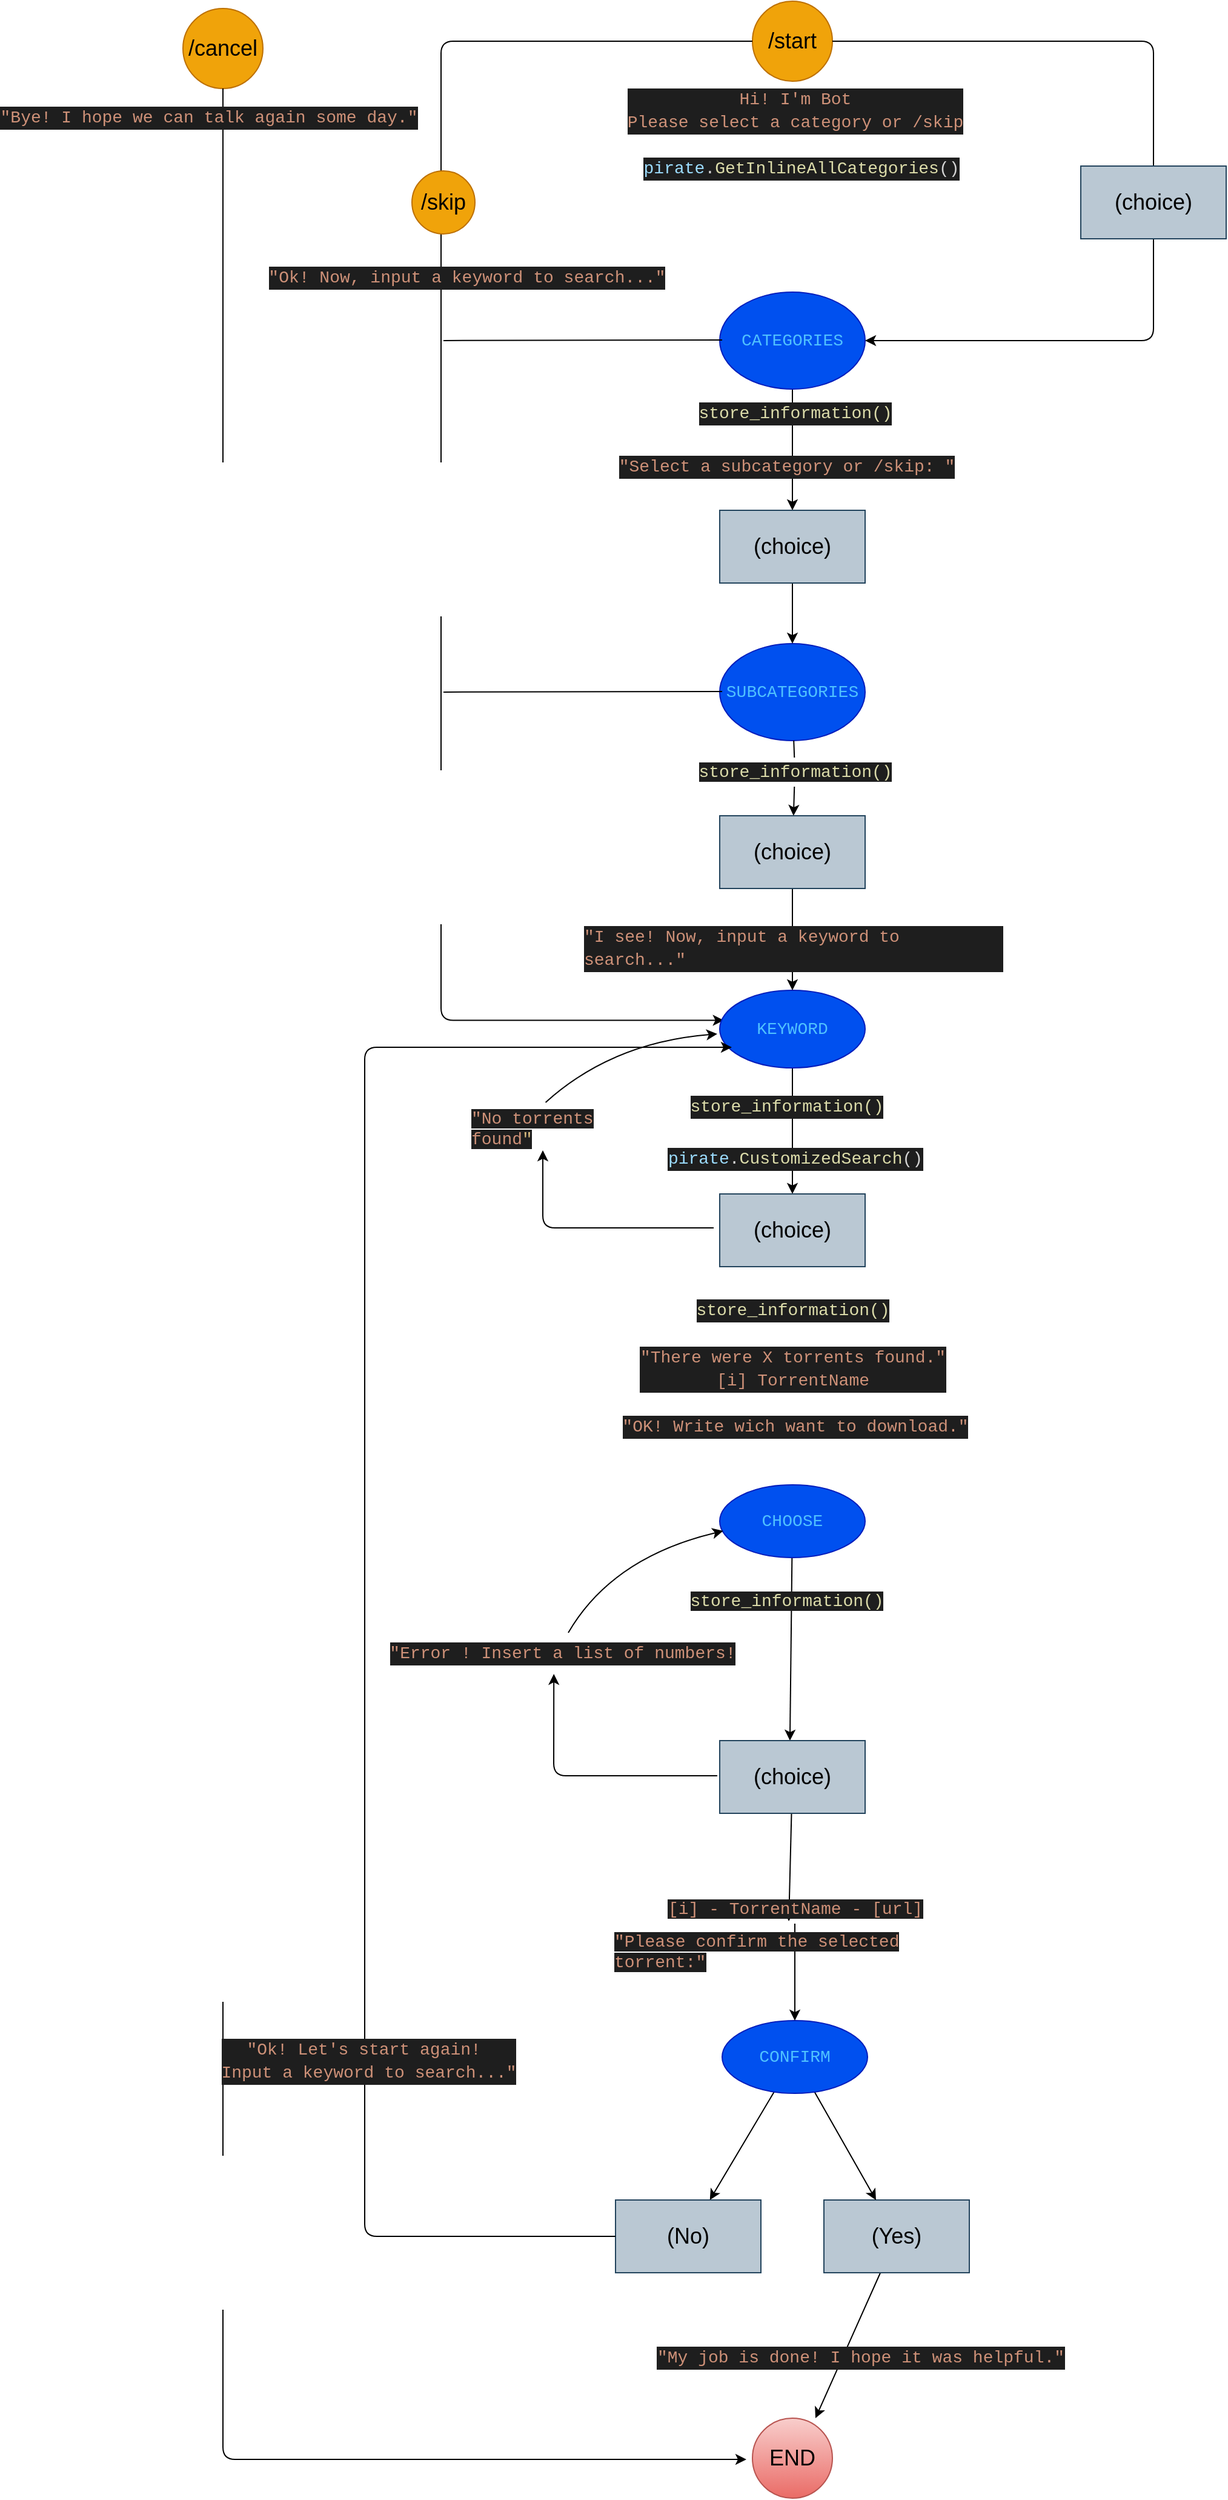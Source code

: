 <mxfile>
    <diagram id="GNGjBNOSfVKtkJraWmQE" name="Pagina-1">
        <mxGraphModel dx="4436" dy="2344" grid="1" gridSize="12" guides="1" tooltips="1" connect="1" arrows="1" fold="1" page="1" pageScale="1" pageWidth="827" pageHeight="1169" math="0" shadow="0">
            <root>
                <mxCell id="0"/>
                <mxCell id="1" parent="0"/>
                <mxCell id="176" value="" style="edgeStyle=none;html=1;" parent="1" source="2" target="166" edge="1">
                    <mxGeometry relative="1" as="geometry"/>
                </mxCell>
                <mxCell id="2" value="&lt;div style=&quot;color: rgb(212, 212, 212); font-family: consolas, &amp;quot;courier new&amp;quot;, monospace; font-size: 14px; line-height: 19px;&quot;&gt;&lt;span style=&quot;color: #4fc1ff&quot;&gt;CATEGORIES&lt;/span&gt;&lt;/div&gt;" style="ellipse;whiteSpace=wrap;html=1;labelBackgroundColor=none;labelBorderColor=none;fillColor=#0050ef;fontColor=#ffffff;strokeColor=#001DBC;" parent="1" vertex="1">
                    <mxGeometry x="-886" y="-696" width="120" height="80" as="geometry"/>
                </mxCell>
                <mxCell id="3" value="&lt;font style=&quot;font-size: 18px&quot;&gt;/start&lt;/font&gt;" style="ellipse;whiteSpace=wrap;html=1;aspect=fixed;fillColor=#f0a30a;strokeColor=#BD7000;fontColor=#000000;" parent="1" vertex="1">
                    <mxGeometry x="-859" y="-936" width="66" height="66" as="geometry"/>
                </mxCell>
                <mxCell id="156" value="" style="edgeStyle=none;html=1;fontColor=#CE9178;entryX=0.788;entryY=0;entryDx=0;entryDy=0;entryPerimeter=0;" parent="1" source="6" target="62" edge="1">
                    <mxGeometry relative="1" as="geometry"/>
                </mxCell>
                <mxCell id="6" value="&lt;font style=&quot;font-size: 18px&quot;&gt;(Yes)&lt;/font&gt;" style="whiteSpace=wrap;html=1;fillColor=#bac8d3;strokeColor=#23445d;" parent="1" vertex="1">
                    <mxGeometry x="-800" y="878" width="120" height="60" as="geometry"/>
                </mxCell>
                <mxCell id="30" value="&lt;div style=&quot;background-color: rgb(30 , 30 , 30) ; font-family: &amp;#34;consolas&amp;#34; , &amp;#34;courier new&amp;#34; , monospace ; font-size: 14px ; line-height: 19px&quot;&gt;&lt;font color=&quot;#ce9178&quot;&gt;Hi! I'm Bot&lt;/font&gt;&lt;/div&gt;&lt;div style=&quot;background-color: rgb(30 , 30 , 30) ; font-family: &amp;#34;consolas&amp;#34; , &amp;#34;courier new&amp;#34; , monospace ; font-size: 14px ; line-height: 19px&quot;&gt;&lt;div style=&quot;font-family: &amp;#34;consolas&amp;#34; , &amp;#34;courier new&amp;#34; , monospace ; line-height: 19px&quot;&gt;&lt;font color=&quot;#ce9178&quot;&gt;Please select a category or /skip&lt;/font&gt;&lt;/div&gt;&lt;/div&gt;" style="text;html=1;align=center;verticalAlign=middle;resizable=0;points=[];autosize=1;strokeColor=none;fillColor=none;" parent="1" vertex="1">
                    <mxGeometry x="-962" y="-870" width="276" height="48" as="geometry"/>
                </mxCell>
                <mxCell id="214" value="" style="edgeStyle=none;html=1;fontFamily=Helvetica;fontSize=12;fontColor=#000000;entryX=0.483;entryY=0;entryDx=0;entryDy=0;entryPerimeter=0;" parent="1" source="47" target="137" edge="1">
                    <mxGeometry relative="1" as="geometry"/>
                </mxCell>
                <mxCell id="47" value="&lt;div style=&quot;color: rgb(212 , 212 , 212) ; font-family: &amp;#34;consolas&amp;#34; , &amp;#34;courier new&amp;#34; , monospace ; font-size: 14px ; line-height: 19px&quot;&gt;&lt;span style=&quot;color: rgb(79 , 193 , 255)&quot;&gt;CHOOSE&lt;/span&gt;&lt;/div&gt;" style="ellipse;whiteSpace=wrap;html=1;fillColor=#0050ef;fontColor=#ffffff;strokeColor=#001DBC;" parent="1" vertex="1">
                    <mxGeometry x="-886" y="288" width="120" height="60" as="geometry"/>
                </mxCell>
                <mxCell id="150" value="" style="edgeStyle=none;html=1;fontColor=#CE9178;" parent="1" source="53" target="149" edge="1">
                    <mxGeometry relative="1" as="geometry"/>
                </mxCell>
                <mxCell id="151" value="" style="edgeStyle=none;html=1;fontColor=#CE9178;" parent="1" source="53" target="6" edge="1">
                    <mxGeometry relative="1" as="geometry"/>
                </mxCell>
                <mxCell id="53" value="&lt;div style=&quot;color: rgb(212 , 212 , 212) ; font-family: &amp;#34;consolas&amp;#34; , &amp;#34;courier new&amp;#34; , monospace ; font-size: 14px ; line-height: 19px&quot;&gt;&lt;div style=&quot;font-family: &amp;#34;consolas&amp;#34; , &amp;#34;courier new&amp;#34; , monospace ; line-height: 19px&quot;&gt;&lt;span style=&quot;color: rgb(79 , 193 , 255)&quot;&gt;CONFIRM&lt;/span&gt;&lt;/div&gt;&lt;/div&gt;" style="ellipse;whiteSpace=wrap;html=1;fillColor=#0050ef;fontColor=#ffffff;strokeColor=#001DBC;" parent="1" vertex="1">
                    <mxGeometry x="-884" y="730" width="120" height="60" as="geometry"/>
                </mxCell>
                <mxCell id="62" value="&lt;span style=&quot;font-size: 18px&quot;&gt;END&lt;/span&gt;" style="ellipse;whiteSpace=wrap;html=1;aspect=fixed;fillColor=#f8cecc;gradientColor=#ea6b66;strokeColor=#b85450;" parent="1" vertex="1">
                    <mxGeometry x="-859" y="1058" width="66" height="66" as="geometry"/>
                </mxCell>
                <mxCell id="91" value="" style="edgeStyle=elbowEdgeStyle;elbow=horizontal;endArrow=classic;html=1;fontSize=18;startArrow=none;exitX=0;exitY=0.5;exitDx=0;exitDy=0;entryX=0.028;entryY=0.387;entryDx=0;entryDy=0;entryPerimeter=0;" parent="1" source="3" target="9" edge="1">
                    <mxGeometry width="50" height="50" relative="1" as="geometry">
                        <mxPoint x="-1237" y="-829" as="sourcePoint"/>
                        <mxPoint x="-891" y="-240" as="targetPoint"/>
                        <Array as="points">
                            <mxPoint x="-1116" y="-504"/>
                            <mxPoint x="-1043" y="-838"/>
                        </Array>
                    </mxGeometry>
                </mxCell>
                <mxCell id="93" value="&lt;font style=&quot;font-size: 18px&quot;&gt;/skip&lt;/font&gt;" style="ellipse;whiteSpace=wrap;html=1;aspect=fixed;fillColor=#f0a30a;strokeColor=#BD7000;fontColor=#000000;" parent="1" vertex="1">
                    <mxGeometry x="-1140" y="-796" width="52" height="52" as="geometry"/>
                </mxCell>
                <mxCell id="110" value="&lt;div style=&quot;color: rgb(212 , 212 , 212) ; background-color: rgb(30 , 30 , 30) ; font-family: &amp;#34;consolas&amp;#34; , &amp;#34;courier new&amp;#34; , monospace ; font-size: 14px ; line-height: 19px&quot;&gt;&lt;span style=&quot;color: #ce9178&quot;&gt;&quot;Ok! Now, input a keyword to search...&quot;&lt;/span&gt;&lt;/div&gt;" style="text;html=1;align=center;verticalAlign=middle;resizable=0;points=[];autosize=1;strokeColor=none;fillColor=none;fontColor=#CE9178;" parent="1" vertex="1">
                    <mxGeometry x="-1257" y="-720" width="324" height="24" as="geometry"/>
                </mxCell>
                <mxCell id="115" value="" style="curved=1;endArrow=classic;html=1;fontColor=#CE9178;exitX=0.411;exitY=0.041;exitDx=0;exitDy=0;exitPerimeter=0;startArrow=none;" parent="1" source="117" edge="1">
                    <mxGeometry width="50" height="50" relative="1" as="geometry">
                        <mxPoint x="-884" y="-53" as="sourcePoint"/>
                        <mxPoint x="-888" y="-84" as="targetPoint"/>
                        <Array as="points">
                            <mxPoint x="-975" y="-77"/>
                        </Array>
                    </mxGeometry>
                </mxCell>
                <mxCell id="122" value="" style="edgeStyle=elbowEdgeStyle;elbow=horizontal;endArrow=classic;html=1;fontSize=18;startArrow=none;exitX=1;exitY=0.5;exitDx=0;exitDy=0;entryX=1;entryY=0.5;entryDx=0;entryDy=0;" parent="1" source="3" target="2" edge="1">
                    <mxGeometry width="50" height="50" relative="1" as="geometry">
                        <mxPoint x="-735.0" y="-888.0" as="sourcePoint"/>
                        <mxPoint x="-730.0" y="-654" as="targetPoint"/>
                        <Array as="points">
                            <mxPoint x="-528" y="-840"/>
                            <mxPoint x="-492" y="-768"/>
                            <mxPoint x="-603" y="-816"/>
                            <mxPoint x="-562" y="-786"/>
                            <mxPoint x="-1002" y="-1348"/>
                        </Array>
                    </mxGeometry>
                </mxCell>
                <mxCell id="123" value="&lt;font style=&quot;font-size: 18px&quot;&gt;(choice)&lt;/font&gt;" style="whiteSpace=wrap;html=1;fillColor=#bac8d3;strokeColor=#23445d;" parent="1" vertex="1">
                    <mxGeometry x="-588" y="-800" width="120" height="60" as="geometry"/>
                </mxCell>
                <mxCell id="163" value="" style="edgeStyle=none;html=1;" parent="1" source="9" target="128" edge="1">
                    <mxGeometry relative="1" as="geometry"/>
                </mxCell>
                <mxCell id="9" value="&lt;div style=&quot;color: rgb(212 , 212 , 212) ; font-family: &amp;#34;consolas&amp;#34; , &amp;#34;courier new&amp;#34; , monospace ; font-size: 14px ; line-height: 19px&quot;&gt;&lt;span style=&quot;color: rgb(79 , 193 , 255)&quot;&gt;KEYWORD&lt;/span&gt;&lt;/div&gt;" style="ellipse;whiteSpace=wrap;html=1;fillColor=#0050ef;fontColor=#ffffff;strokeColor=#001DBC;" parent="1" vertex="1">
                    <mxGeometry x="-886" y="-120" width="120" height="64" as="geometry"/>
                </mxCell>
                <mxCell id="117" value="&lt;span style=&quot;color: rgb(206 , 145 , 120) ; font-family: &amp;#34;consolas&amp;#34; , &amp;#34;courier new&amp;#34; , monospace ; font-size: 14px ; font-style: normal ; font-weight: 400 ; letter-spacing: normal ; text-align: left ; text-indent: 0px ; text-transform: none ; word-spacing: 0px ; background-color: rgb(30 , 30 , 30)&quot;&gt;&quot;No torrents found&lt;/span&gt;&lt;font color=&quot;#d7ba7d&quot; style=&quot;font-family: &amp;#34;consolas&amp;#34; , &amp;#34;courier new&amp;#34; , monospace ; font-size: 14px ; font-style: normal ; font-weight: 400 ; letter-spacing: normal ; text-align: left ; text-indent: 0px ; text-transform: none ; word-spacing: 0px ; background-color: rgb(30 , 30 , 30)&quot;&gt;&quot;&lt;/font&gt;" style="text;whiteSpace=wrap;html=1;fontColor=#CE9178;" parent="1" vertex="1">
                    <mxGeometry x="-1093" y="-29" width="154" height="36" as="geometry"/>
                </mxCell>
                <mxCell id="128" value="&lt;font style=&quot;font-size: 18px&quot;&gt;(choice)&lt;/font&gt;" style="whiteSpace=wrap;html=1;fillColor=#bac8d3;strokeColor=#23445d;" parent="1" vertex="1">
                    <mxGeometry x="-886" y="48" width="120" height="60" as="geometry"/>
                </mxCell>
                <mxCell id="129" value="" style="endArrow=classic;html=1;fontColor=#CE9178;" parent="1" edge="1">
                    <mxGeometry width="50" height="50" relative="1" as="geometry">
                        <mxPoint x="-891" y="76" as="sourcePoint"/>
                        <mxPoint x="-1032" y="12" as="targetPoint"/>
                        <Array as="points">
                            <mxPoint x="-951" y="76"/>
                            <mxPoint x="-1032" y="76"/>
                        </Array>
                    </mxGeometry>
                </mxCell>
                <mxCell id="132" value="&lt;div style=&quot;background-color: rgb(30 , 30 , 30) ; font-family: &amp;#34;consolas&amp;#34; , &amp;#34;courier new&amp;#34; , monospace ; font-size: 14px ; line-height: 19px&quot;&gt;&lt;span style=&quot;color: rgb(206 , 145 , 120)&quot;&gt;&quot;There were X t&lt;/span&gt;&lt;span style=&quot;color: rgb(206 , 145 , 120)&quot;&gt;orrents found.&quot;&lt;/span&gt;&lt;/div&gt;&lt;div style=&quot;background-color: rgb(30 , 30 , 30) ; font-family: &amp;#34;consolas&amp;#34; , &amp;#34;courier new&amp;#34; , monospace ; font-size: 14px ; line-height: 19px&quot;&gt;&lt;span style=&quot;color: rgb(206 , 145 , 120)&quot;&gt;[i] TorrentName&lt;/span&gt;&lt;/div&gt;" style="text;html=1;align=center;verticalAlign=middle;resizable=0;points=[];autosize=1;strokeColor=none;fillColor=none;fontColor=#CE9178;" parent="1" vertex="1">
                    <mxGeometry x="-952" y="168" width="252" height="48" as="geometry"/>
                </mxCell>
                <mxCell id="133" value="&lt;div style=&quot;color: rgb(212 , 212 , 212) ; background-color: rgb(30 , 30 , 30) ; font-family: &amp;#34;consolas&amp;#34; , &amp;#34;courier new&amp;#34; , monospace ; font-size: 14px ; line-height: 19px&quot;&gt;&lt;span style=&quot;color: #ce9178&quot;&gt;&quot;OK! Write wich want to download.&quot;&lt;/span&gt;&lt;/div&gt;" style="text;html=1;align=center;verticalAlign=middle;resizable=0;points=[];autosize=1;strokeColor=none;fillColor=none;fontColor=#CE9178;" parent="1" vertex="1">
                    <mxGeometry x="-962" y="228" width="276" height="24" as="geometry"/>
                </mxCell>
                <mxCell id="134" value="" style="curved=1;endArrow=classic;html=1;fontColor=#CE9178;entryX=0.024;entryY=0.633;entryDx=0;entryDy=0;entryPerimeter=0;startArrow=none;" parent="1" target="47" edge="1">
                    <mxGeometry width="50" height="50" relative="1" as="geometry">
                        <mxPoint x="-1011" y="410" as="sourcePoint"/>
                        <mxPoint x="-879.44" y="374.0" as="targetPoint"/>
                        <Array as="points">
                            <mxPoint x="-975" y="348"/>
                        </Array>
                    </mxGeometry>
                </mxCell>
                <mxCell id="143" value="" style="edgeStyle=none;html=1;fontColor=#CE9178;entryX=0.5;entryY=0;entryDx=0;entryDy=0;startArrow=none;" parent="1" source="59" target="53" edge="1">
                    <mxGeometry relative="1" as="geometry">
                        <mxPoint x="-824.0" y="688" as="targetPoint"/>
                    </mxGeometry>
                </mxCell>
                <mxCell id="215" value="" style="edgeStyle=none;html=1;fontFamily=Helvetica;fontSize=12;fontColor=#000000;entryX=0.468;entryY=-0.054;entryDx=0;entryDy=0;entryPerimeter=0;" parent="1" source="137" target="154" edge="1">
                    <mxGeometry relative="1" as="geometry"/>
                </mxCell>
                <mxCell id="137" value="&lt;font style=&quot;font-size: 18px&quot;&gt;(choice)&lt;/font&gt;" style="whiteSpace=wrap;html=1;fillColor=#bac8d3;strokeColor=#23445d;" parent="1" vertex="1">
                    <mxGeometry x="-886" y="499" width="120" height="60" as="geometry"/>
                </mxCell>
                <mxCell id="139" value="&lt;div style=&quot;color: rgb(212 , 212 , 212) ; background-color: rgb(30 , 30 , 30) ; font-family: &amp;#34;consolas&amp;#34; , &amp;#34;courier new&amp;#34; , monospace ; font-size: 14px ; line-height: 19px&quot;&gt;&lt;span style=&quot;color: #ce9178&quot;&gt;&quot;Error ! Insert a list of numbers!&lt;/span&gt;&lt;/div&gt;" style="text;html=1;align=center;verticalAlign=middle;resizable=0;points=[];autosize=1;strokeColor=none;fillColor=none;fontColor=#CE9178;" parent="1" vertex="1">
                    <mxGeometry x="-1154" y="415" width="276" height="24" as="geometry"/>
                </mxCell>
                <mxCell id="141" value="" style="endArrow=classic;html=1;fontColor=#CE9178;entryX=0.475;entryY=1.208;entryDx=0;entryDy=0;entryPerimeter=0;" parent="1" target="139" edge="1">
                    <mxGeometry width="50" height="50" relative="1" as="geometry">
                        <mxPoint x="-888" y="528" as="sourcePoint"/>
                        <mxPoint x="-1023" y="471.98" as="targetPoint"/>
                        <Array as="points">
                            <mxPoint x="-960" y="528"/>
                            <mxPoint x="-1023" y="528"/>
                        </Array>
                    </mxGeometry>
                </mxCell>
                <mxCell id="59" value="&lt;span style=&quot;font-family: &amp;#34;consolas&amp;#34; , &amp;#34;courier new&amp;#34; , monospace ; font-size: 14px ; background-color: rgb(30 , 30 , 30)&quot;&gt;[i] - TorrentName - [url]&lt;/span&gt;" style="text;html=1;align=center;verticalAlign=middle;resizable=0;points=[];autosize=1;strokeColor=none;fillColor=none;fontColor=#CE9178;" parent="1" vertex="1">
                    <mxGeometry x="-932" y="626" width="216" height="24" as="geometry"/>
                </mxCell>
                <mxCell id="149" value="&lt;span style=&quot;font-size: 18px&quot;&gt;(No)&lt;br&gt;&lt;/span&gt;" style="whiteSpace=wrap;html=1;fillColor=#bac8d3;strokeColor=#23445d;" parent="1" vertex="1">
                    <mxGeometry x="-972" y="878" width="120" height="60" as="geometry"/>
                </mxCell>
                <mxCell id="152" value="" style="edgeStyle=elbowEdgeStyle;elbow=horizontal;endArrow=classic;html=1;fontSize=18;startArrow=none;exitX=0;exitY=0.5;exitDx=0;exitDy=0;" parent="1" source="149" edge="1">
                    <mxGeometry width="50" height="50" relative="1" as="geometry">
                        <mxPoint x="-975" y="839.941" as="sourcePoint"/>
                        <mxPoint x="-876" y="-73" as="targetPoint"/>
                        <Array as="points">
                            <mxPoint x="-1179" y="367"/>
                            <mxPoint x="-1031" y="-519"/>
                        </Array>
                    </mxGeometry>
                </mxCell>
                <mxCell id="154" value="&lt;span style=&quot;color: rgb(206 , 145 , 120) ; font-family: &amp;#34;consolas&amp;#34; , &amp;#34;courier new&amp;#34; , monospace ; font-size: 14px ; font-style: normal ; font-weight: 400 ; letter-spacing: normal ; text-align: left ; text-indent: 0px ; text-transform: none ; word-spacing: 0px ; background-color: rgb(30 , 30 , 30) ; display: inline ; float: none&quot;&gt;&quot;Please confirm the selected torrent:&quot;&lt;/span&gt;" style="text;whiteSpace=wrap;html=1;fontColor=#CE9178;" parent="1" vertex="1">
                    <mxGeometry x="-975" y="650" width="312" height="36" as="geometry"/>
                </mxCell>
                <mxCell id="157" value="&lt;font style=&quot;font-size: 18px&quot;&gt;/cancel&lt;br&gt;&lt;/font&gt;" style="ellipse;whiteSpace=wrap;html=1;aspect=fixed;fillColor=#f0a30a;strokeColor=#BD7000;fontColor=#000000;" parent="1" vertex="1">
                    <mxGeometry x="-1329" y="-930" width="66" height="66" as="geometry"/>
                </mxCell>
                <mxCell id="158" value="" style="edgeStyle=elbowEdgeStyle;elbow=horizontal;endArrow=classic;html=1;fontSize=18;startArrow=none;" parent="1" source="157" edge="1">
                    <mxGeometry width="50" height="50" relative="1" as="geometry">
                        <mxPoint x="-847.0" y="-891" as="sourcePoint"/>
                        <mxPoint x="-864" y="1092" as="targetPoint"/>
                        <Array as="points">
                            <mxPoint x="-1296" y="-648"/>
                            <mxPoint x="-1284" y="-72"/>
                            <mxPoint x="-1263" y="312"/>
                            <mxPoint x="-1287" y="-636"/>
                            <mxPoint x="-1031" y="-826"/>
                        </Array>
                    </mxGeometry>
                </mxCell>
                <mxCell id="159" value="&lt;div style=&quot;color: rgb(212 , 212 , 212) ; background-color: rgb(30 , 30 , 30) ; font-family: &amp;#34;consolas&amp;#34; , &amp;#34;courier new&amp;#34; , monospace ; font-size: 14px ; line-height: 19px&quot;&gt;&lt;span style=&quot;color: #ce9178&quot;&gt;&quot;Bye! I hope we can talk again some day.&quot;&lt;/span&gt;&lt;/div&gt;" style="text;html=1;align=center;verticalAlign=middle;resizable=0;points=[];autosize=1;strokeColor=none;fillColor=none;fontColor=#CE9178;" parent="1" vertex="1">
                    <mxGeometry x="-1476" y="-852" width="336" height="24" as="geometry"/>
                </mxCell>
                <mxCell id="160" value="&lt;div style=&quot;color: rgb(212 , 212 , 212) ; background-color: rgb(30 , 30 , 30) ; font-family: &amp;#34;consolas&amp;#34; , &amp;#34;courier new&amp;#34; , monospace ; font-size: 14px ; line-height: 19px&quot;&gt;&lt;span style=&quot;color: #ce9178&quot;&gt;&quot;Ok! Let's start again!&amp;nbsp;&lt;/span&gt;&lt;/div&gt;&lt;div style=&quot;color: rgb(212 , 212 , 212) ; background-color: rgb(30 , 30 , 30) ; font-family: &amp;#34;consolas&amp;#34; , &amp;#34;courier new&amp;#34; , monospace ; font-size: 14px ; line-height: 19px&quot;&gt;&lt;span style=&quot;color: #ce9178&quot;&gt;Input a keyword to search...&quot;&lt;/span&gt;&lt;/div&gt;" style="text;html=1;align=center;verticalAlign=middle;resizable=0;points=[];autosize=1;strokeColor=none;fillColor=none;fontColor=#CE9178;" parent="1" vertex="1">
                    <mxGeometry x="-1296" y="739" width="240" height="48" as="geometry"/>
                </mxCell>
                <mxCell id="162" value="&lt;div style=&quot;color: rgb(212 , 212 , 212) ; background-color: rgb(30 , 30 , 30) ; font-family: &amp;#34;consolas&amp;#34; , &amp;#34;courier new&amp;#34; , monospace ; font-size: 14px ; line-height: 19px&quot;&gt;&lt;span style=&quot;color: #ce9178&quot;&gt;&quot;My job is done! I hope it was helpful.&lt;/span&gt;&lt;span style=&quot;color: #ce9178&quot;&gt;&quot;&lt;/span&gt;&lt;/div&gt;" style="text;html=1;align=center;verticalAlign=middle;resizable=0;points=[];autosize=1;strokeColor=none;fillColor=none;fontColor=#CE9178;" parent="1" vertex="1">
                    <mxGeometry x="-932" y="996" width="324" height="24" as="geometry"/>
                </mxCell>
                <mxCell id="178" value="" style="edgeStyle=none;html=1;startArrow=none;" parent="1" source="194" target="167" edge="1">
                    <mxGeometry relative="1" as="geometry"/>
                </mxCell>
                <mxCell id="164" value="&lt;div style=&quot;color: rgb(212 , 212 , 212) ; font-family: &amp;#34;consolas&amp;#34; , &amp;#34;courier new&amp;#34; , monospace ; font-size: 14px ; line-height: 19px&quot;&gt;&lt;span style=&quot;color: #4fc1ff&quot;&gt;SUBCATEGORIES&lt;/span&gt;&lt;/div&gt;" style="ellipse;whiteSpace=wrap;html=1;labelBackgroundColor=none;labelBorderColor=none;fillColor=#0050ef;fontColor=#ffffff;strokeColor=#001DBC;" parent="1" vertex="1">
                    <mxGeometry x="-886" y="-406" width="120" height="80" as="geometry"/>
                </mxCell>
                <mxCell id="177" value="" style="edgeStyle=none;html=1;" parent="1" source="166" target="164" edge="1">
                    <mxGeometry relative="1" as="geometry"/>
                </mxCell>
                <mxCell id="166" value="&lt;font style=&quot;font-size: 18px&quot;&gt;(choice)&lt;/font&gt;" style="whiteSpace=wrap;html=1;fillColor=#bac8d3;strokeColor=#23445d;" parent="1" vertex="1">
                    <mxGeometry x="-886" y="-516" width="120" height="60" as="geometry"/>
                </mxCell>
                <mxCell id="179" value="" style="edgeStyle=none;html=1;" parent="1" source="167" target="9" edge="1">
                    <mxGeometry relative="1" as="geometry"/>
                </mxCell>
                <mxCell id="167" value="&lt;font style=&quot;font-size: 18px&quot;&gt;(choice)&lt;/font&gt;" style="whiteSpace=wrap;html=1;fillColor=#bac8d3;strokeColor=#23445d;" parent="1" vertex="1">
                    <mxGeometry x="-886" y="-264" width="120" height="60" as="geometry"/>
                </mxCell>
                <mxCell id="173" value="" style="endArrow=none;html=1;" parent="1" edge="1">
                    <mxGeometry width="50" height="50" relative="1" as="geometry">
                        <mxPoint x="-1114" y="-656.03" as="sourcePoint"/>
                        <mxPoint x="-884" y="-656.53" as="targetPoint"/>
                    </mxGeometry>
                </mxCell>
                <mxCell id="174" value="" style="endArrow=none;html=1;" parent="1" edge="1">
                    <mxGeometry width="50" height="50" relative="1" as="geometry">
                        <mxPoint x="-1114" y="-366.03" as="sourcePoint"/>
                        <mxPoint x="-884" y="-366.53" as="targetPoint"/>
                    </mxGeometry>
                </mxCell>
                <mxCell id="182" value="&lt;div style=&quot;background-color: rgb(30 , 30 , 30) ; font-family: &amp;#34;consolas&amp;#34; , &amp;#34;courier new&amp;#34; , monospace ; font-weight: normal ; font-size: 14px ; line-height: 19px&quot;&gt;&lt;div&gt;&lt;font color=&quot;#ce9178&quot;&gt;&quot;I see! Now, input a keyword to search...&quot;&lt;/font&gt;&lt;/div&gt;&lt;/div&gt;" style="text;whiteSpace=wrap;html=1;" parent="1" vertex="1">
                    <mxGeometry x="-1000" y="-180" width="348" height="36" as="geometry"/>
                </mxCell>
                <mxCell id="184" value="&lt;div style=&quot;color: rgb(212 , 212 , 212) ; background-color: rgb(30 , 30 , 30) ; font-family: &amp;#34;consolas&amp;#34; , &amp;#34;courier new&amp;#34; , monospace ; font-size: 14px ; line-height: 19px&quot;&gt;&lt;span style=&quot;color: #ce9178&quot;&gt;&quot;Select a subcategory or /skip: &quot;&lt;/span&gt;&lt;/div&gt;" style="text;html=1;align=center;verticalAlign=middle;resizable=0;points=[];autosize=1;strokeColor=none;fillColor=none;" parent="1" vertex="1">
                    <mxGeometry x="-969" y="-564" width="276" height="24" as="geometry"/>
                </mxCell>
                <mxCell id="189" value="&lt;div style=&quot;color: rgb(212 , 212 , 212) ; background-color: rgb(30 , 30 , 30) ; font-family: &amp;#34;consolas&amp;#34; , &amp;#34;courier new&amp;#34; , monospace ; font-size: 14px ; line-height: 19px&quot;&gt;&lt;span style=&quot;color: #9cdcfe&quot;&gt;pirate&lt;/span&gt;.&lt;span style=&quot;color: #dcdcaa&quot;&gt;GetInlineAllCategories&lt;/span&gt;()&lt;/div&gt;" style="text;html=1;align=center;verticalAlign=middle;resizable=0;points=[];autosize=1;strokeColor=none;fillColor=none;" parent="1" vertex="1">
                    <mxGeometry x="-945" y="-810" width="252" height="24" as="geometry"/>
                </mxCell>
                <mxCell id="193" value="&lt;div style=&quot;color: rgb(212 , 212 , 212) ; background-color: rgb(30 , 30 , 30) ; font-family: &amp;#34;consolas&amp;#34; , &amp;#34;courier new&amp;#34; , monospace ; font-size: 14px ; line-height: 19px&quot;&gt;&lt;span style=&quot;color: #dcdcaa&quot;&gt;store_information()&lt;/span&gt;&lt;/div&gt;" style="text;html=1;align=center;verticalAlign=middle;resizable=0;points=[];autosize=1;strokeColor=none;fillColor=none;fontSize=12;fontFamily=Helvetica;fontColor=#000000;" parent="1" vertex="1">
                    <mxGeometry x="-908" y="-608" width="168" height="24" as="geometry"/>
                </mxCell>
                <mxCell id="194" value="&lt;span style=&quot;color: rgb(220 , 220 , 170) ; font-family: &amp;#34;consolas&amp;#34; , &amp;#34;courier new&amp;#34; , monospace ; font-size: 14px ; background-color: rgb(30 , 30 , 30)&quot;&gt;store_information()&lt;/span&gt;" style="text;html=1;align=center;verticalAlign=middle;resizable=0;points=[];autosize=1;strokeColor=none;fillColor=none;fontSize=12;fontFamily=Helvetica;fontColor=#000000;" parent="1" vertex="1">
                    <mxGeometry x="-908" y="-312" width="168" height="24" as="geometry"/>
                </mxCell>
                <mxCell id="195" value="" style="edgeStyle=none;html=1;endArrow=none;" parent="1" source="164" target="194" edge="1">
                    <mxGeometry relative="1" as="geometry">
                        <mxPoint x="-826" y="-326" as="sourcePoint"/>
                        <mxPoint x="-826" y="-228" as="targetPoint"/>
                    </mxGeometry>
                </mxCell>
                <mxCell id="196" value="&lt;div style=&quot;color: rgb(212 , 212 , 212) ; background-color: rgb(30 , 30 , 30) ; font-family: &amp;#34;consolas&amp;#34; , &amp;#34;courier new&amp;#34; , monospace ; font-size: 14px ; line-height: 19px&quot;&gt;&lt;span style=&quot;color: #9cdcfe&quot;&gt;pirate&lt;/span&gt;.&lt;span style=&quot;color: #dcdcaa&quot;&gt;CustomizedSearch&lt;/span&gt;()&lt;/div&gt;" style="text;html=1;align=center;verticalAlign=middle;resizable=0;points=[];autosize=1;strokeColor=none;fillColor=none;fontSize=12;fontFamily=Helvetica;fontColor=#000000;" parent="1" vertex="1">
                    <mxGeometry x="-932" y="7" width="216" height="24" as="geometry"/>
                </mxCell>
                <mxCell id="199" value="&lt;div style=&quot;color: rgb(212 , 212 , 212) ; background-color: rgb(30 , 30 , 30) ; font-family: &amp;#34;consolas&amp;#34; , &amp;#34;courier new&amp;#34; , monospace ; font-size: 14px ; line-height: 19px&quot;&gt;&lt;span style=&quot;color: #dcdcaa&quot;&gt;store_information()&lt;/span&gt;&lt;/div&gt;" style="text;html=1;align=center;verticalAlign=middle;resizable=0;points=[];autosize=1;strokeColor=none;fillColor=none;fontSize=12;fontFamily=Helvetica;fontColor=#000000;" parent="1" vertex="1">
                    <mxGeometry x="-910" y="132" width="168" height="24" as="geometry"/>
                </mxCell>
                <mxCell id="200" value="&lt;span style=&quot;color: rgb(220 , 220 , 170) ; font-family: &amp;#34;consolas&amp;#34; , &amp;#34;courier new&amp;#34; , monospace ; font-size: 14px ; background-color: rgb(30 , 30 , 30)&quot;&gt;store_information()&lt;/span&gt;" style="text;html=1;align=center;verticalAlign=middle;resizable=0;points=[];autosize=1;strokeColor=none;fillColor=none;fontSize=12;fontFamily=Helvetica;fontColor=#000000;" parent="1" vertex="1">
                    <mxGeometry x="-915" y="372" width="168" height="24" as="geometry"/>
                </mxCell>
                <mxCell id="201" value="&lt;div style=&quot;color: rgb(212 , 212 , 212) ; background-color: rgb(30 , 30 , 30) ; font-family: &amp;#34;consolas&amp;#34; , &amp;#34;courier new&amp;#34; , monospace ; font-size: 14px ; line-height: 19px&quot;&gt;&lt;span style=&quot;color: #dcdcaa&quot;&gt;store_information()&lt;/span&gt;&lt;/div&gt;" style="text;html=1;align=center;verticalAlign=middle;resizable=0;points=[];autosize=1;strokeColor=none;fillColor=none;fontSize=12;fontFamily=Helvetica;fontColor=#000000;" parent="1" vertex="1">
                    <mxGeometry x="-915" y="-36" width="168" height="24" as="geometry"/>
                </mxCell>
            </root>
        </mxGraphModel>
    </diagram>
</mxfile>